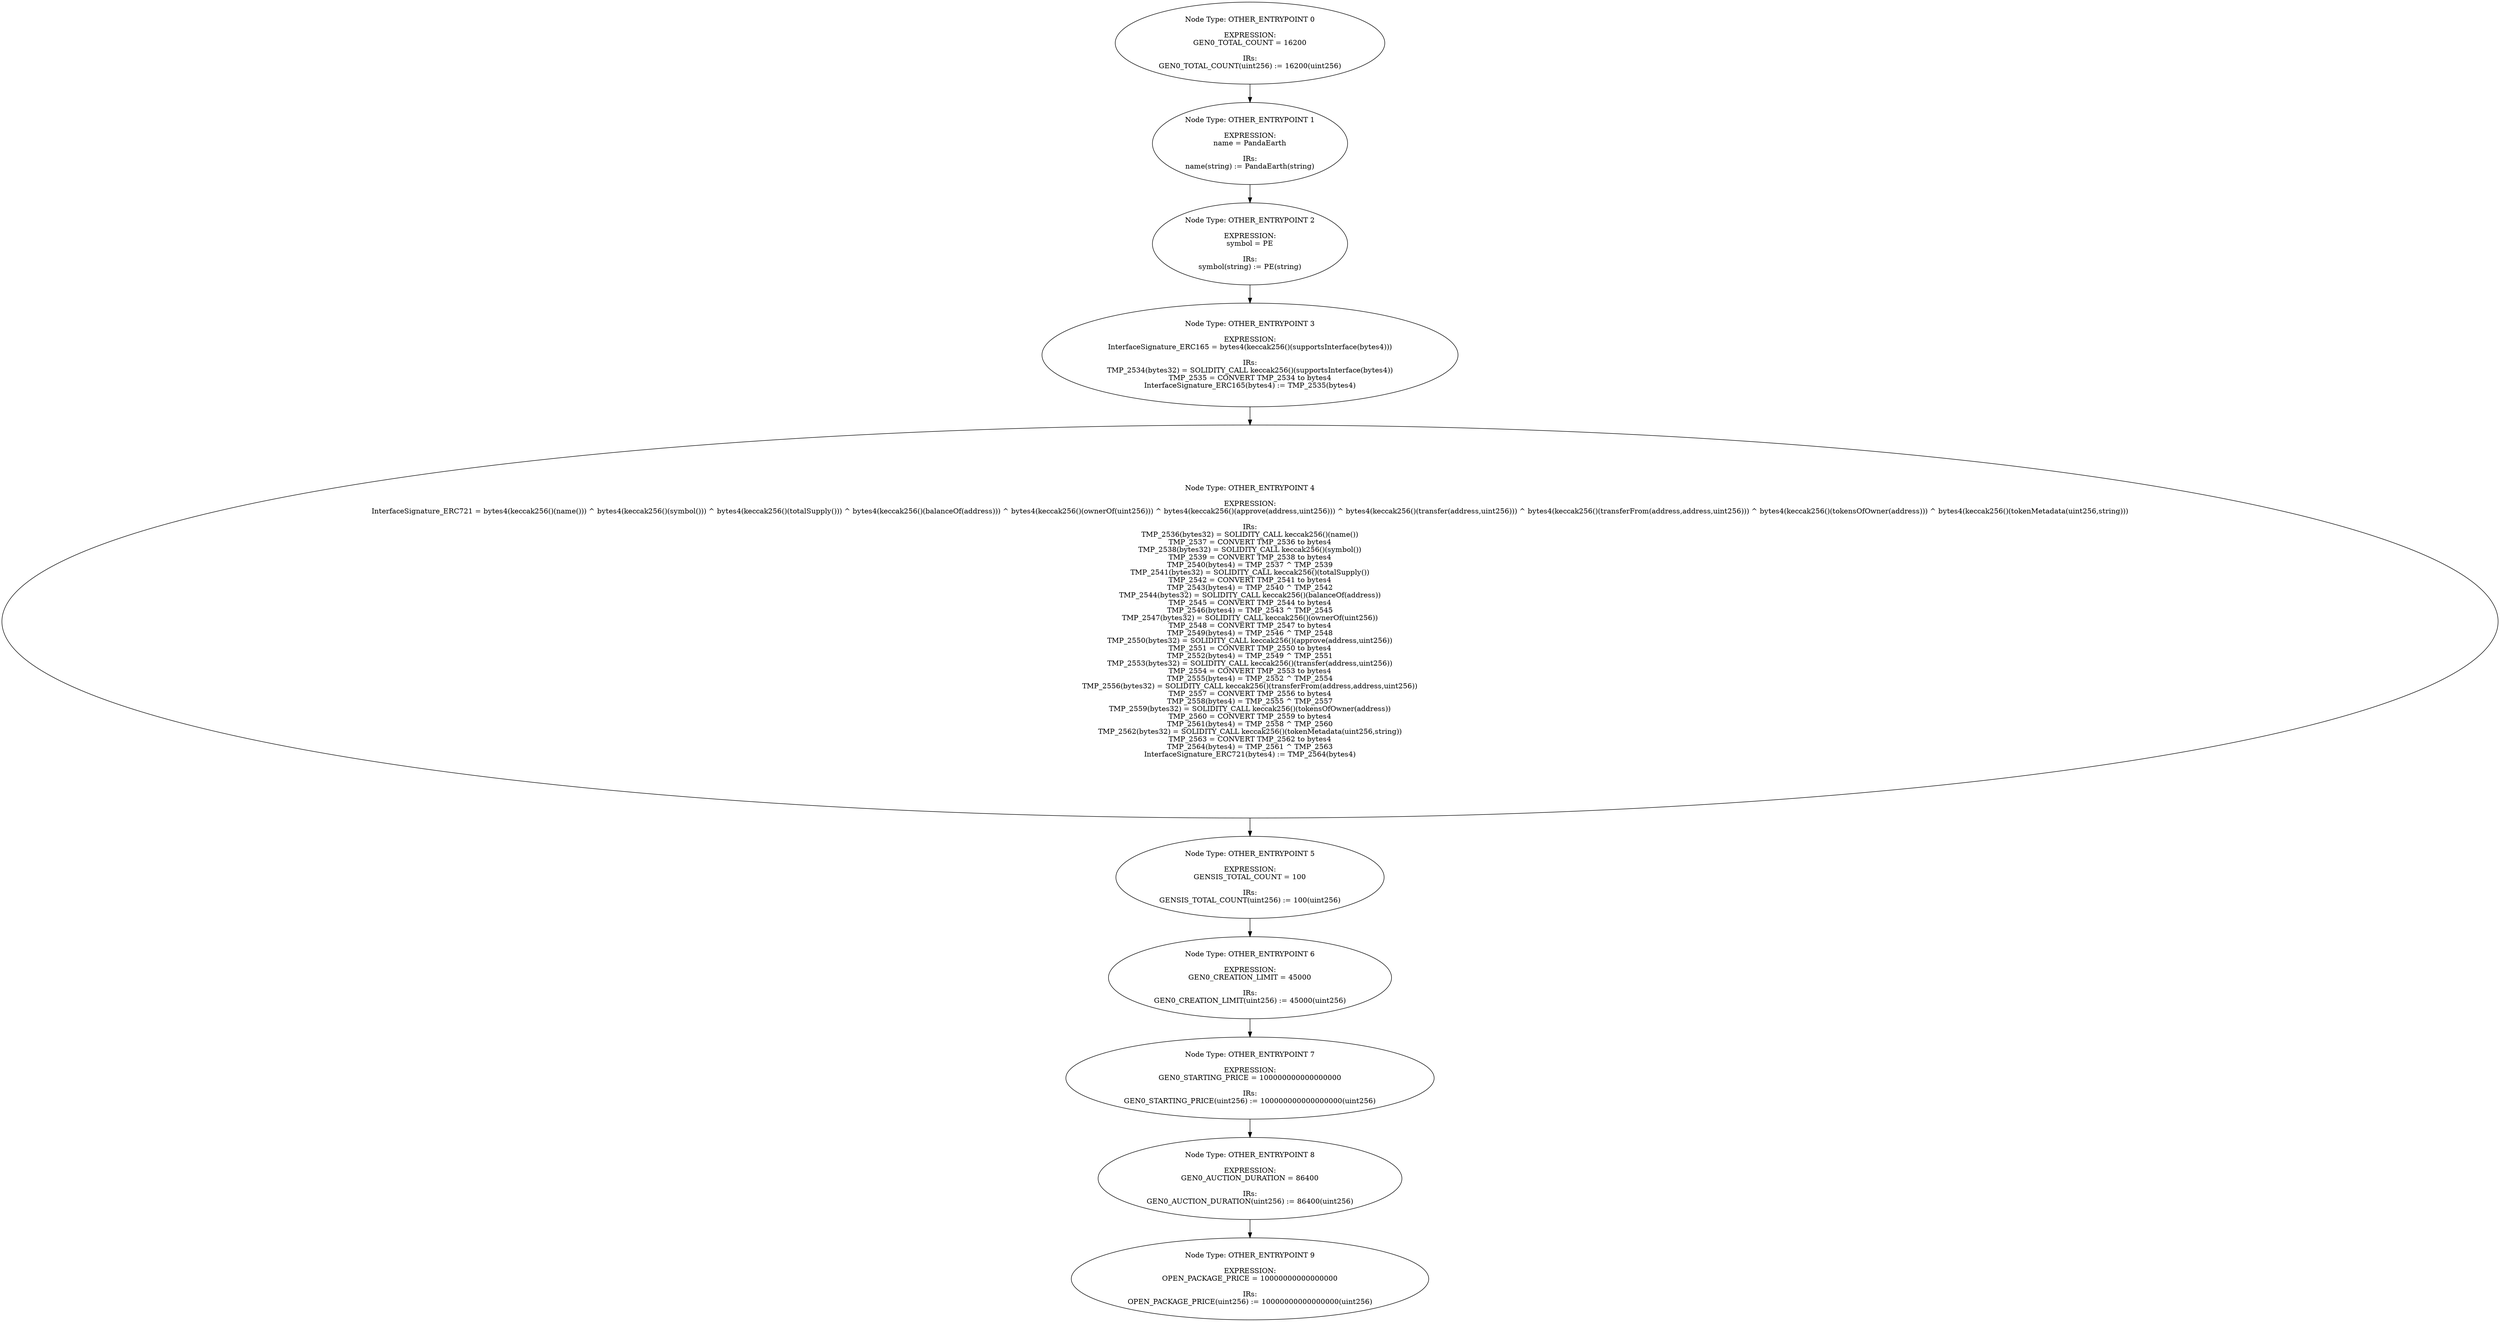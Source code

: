 digraph{
0[label="Node Type: OTHER_ENTRYPOINT 0

EXPRESSION:
GEN0_TOTAL_COUNT = 16200

IRs:
GEN0_TOTAL_COUNT(uint256) := 16200(uint256)"];
0->1;
1[label="Node Type: OTHER_ENTRYPOINT 1

EXPRESSION:
name = PandaEarth

IRs:
name(string) := PandaEarth(string)"];
1->2;
2[label="Node Type: OTHER_ENTRYPOINT 2

EXPRESSION:
symbol = PE

IRs:
symbol(string) := PE(string)"];
2->3;
3[label="Node Type: OTHER_ENTRYPOINT 3

EXPRESSION:
InterfaceSignature_ERC165 = bytes4(keccak256()(supportsInterface(bytes4)))

IRs:
TMP_2534(bytes32) = SOLIDITY_CALL keccak256()(supportsInterface(bytes4))
TMP_2535 = CONVERT TMP_2534 to bytes4
InterfaceSignature_ERC165(bytes4) := TMP_2535(bytes4)"];
3->4;
4[label="Node Type: OTHER_ENTRYPOINT 4

EXPRESSION:
InterfaceSignature_ERC721 = bytes4(keccak256()(name())) ^ bytes4(keccak256()(symbol())) ^ bytes4(keccak256()(totalSupply())) ^ bytes4(keccak256()(balanceOf(address))) ^ bytes4(keccak256()(ownerOf(uint256))) ^ bytes4(keccak256()(approve(address,uint256))) ^ bytes4(keccak256()(transfer(address,uint256))) ^ bytes4(keccak256()(transferFrom(address,address,uint256))) ^ bytes4(keccak256()(tokensOfOwner(address))) ^ bytes4(keccak256()(tokenMetadata(uint256,string)))

IRs:
TMP_2536(bytes32) = SOLIDITY_CALL keccak256()(name())
TMP_2537 = CONVERT TMP_2536 to bytes4
TMP_2538(bytes32) = SOLIDITY_CALL keccak256()(symbol())
TMP_2539 = CONVERT TMP_2538 to bytes4
TMP_2540(bytes4) = TMP_2537 ^ TMP_2539
TMP_2541(bytes32) = SOLIDITY_CALL keccak256()(totalSupply())
TMP_2542 = CONVERT TMP_2541 to bytes4
TMP_2543(bytes4) = TMP_2540 ^ TMP_2542
TMP_2544(bytes32) = SOLIDITY_CALL keccak256()(balanceOf(address))
TMP_2545 = CONVERT TMP_2544 to bytes4
TMP_2546(bytes4) = TMP_2543 ^ TMP_2545
TMP_2547(bytes32) = SOLIDITY_CALL keccak256()(ownerOf(uint256))
TMP_2548 = CONVERT TMP_2547 to bytes4
TMP_2549(bytes4) = TMP_2546 ^ TMP_2548
TMP_2550(bytes32) = SOLIDITY_CALL keccak256()(approve(address,uint256))
TMP_2551 = CONVERT TMP_2550 to bytes4
TMP_2552(bytes4) = TMP_2549 ^ TMP_2551
TMP_2553(bytes32) = SOLIDITY_CALL keccak256()(transfer(address,uint256))
TMP_2554 = CONVERT TMP_2553 to bytes4
TMP_2555(bytes4) = TMP_2552 ^ TMP_2554
TMP_2556(bytes32) = SOLIDITY_CALL keccak256()(transferFrom(address,address,uint256))
TMP_2557 = CONVERT TMP_2556 to bytes4
TMP_2558(bytes4) = TMP_2555 ^ TMP_2557
TMP_2559(bytes32) = SOLIDITY_CALL keccak256()(tokensOfOwner(address))
TMP_2560 = CONVERT TMP_2559 to bytes4
TMP_2561(bytes4) = TMP_2558 ^ TMP_2560
TMP_2562(bytes32) = SOLIDITY_CALL keccak256()(tokenMetadata(uint256,string))
TMP_2563 = CONVERT TMP_2562 to bytes4
TMP_2564(bytes4) = TMP_2561 ^ TMP_2563
InterfaceSignature_ERC721(bytes4) := TMP_2564(bytes4)"];
4->5;
5[label="Node Type: OTHER_ENTRYPOINT 5

EXPRESSION:
GENSIS_TOTAL_COUNT = 100

IRs:
GENSIS_TOTAL_COUNT(uint256) := 100(uint256)"];
5->6;
6[label="Node Type: OTHER_ENTRYPOINT 6

EXPRESSION:
GEN0_CREATION_LIMIT = 45000

IRs:
GEN0_CREATION_LIMIT(uint256) := 45000(uint256)"];
6->7;
7[label="Node Type: OTHER_ENTRYPOINT 7

EXPRESSION:
GEN0_STARTING_PRICE = 100000000000000000

IRs:
GEN0_STARTING_PRICE(uint256) := 100000000000000000(uint256)"];
7->8;
8[label="Node Type: OTHER_ENTRYPOINT 8

EXPRESSION:
GEN0_AUCTION_DURATION = 86400

IRs:
GEN0_AUCTION_DURATION(uint256) := 86400(uint256)"];
8->9;
9[label="Node Type: OTHER_ENTRYPOINT 9

EXPRESSION:
OPEN_PACKAGE_PRICE = 10000000000000000

IRs:
OPEN_PACKAGE_PRICE(uint256) := 10000000000000000(uint256)"];
}
